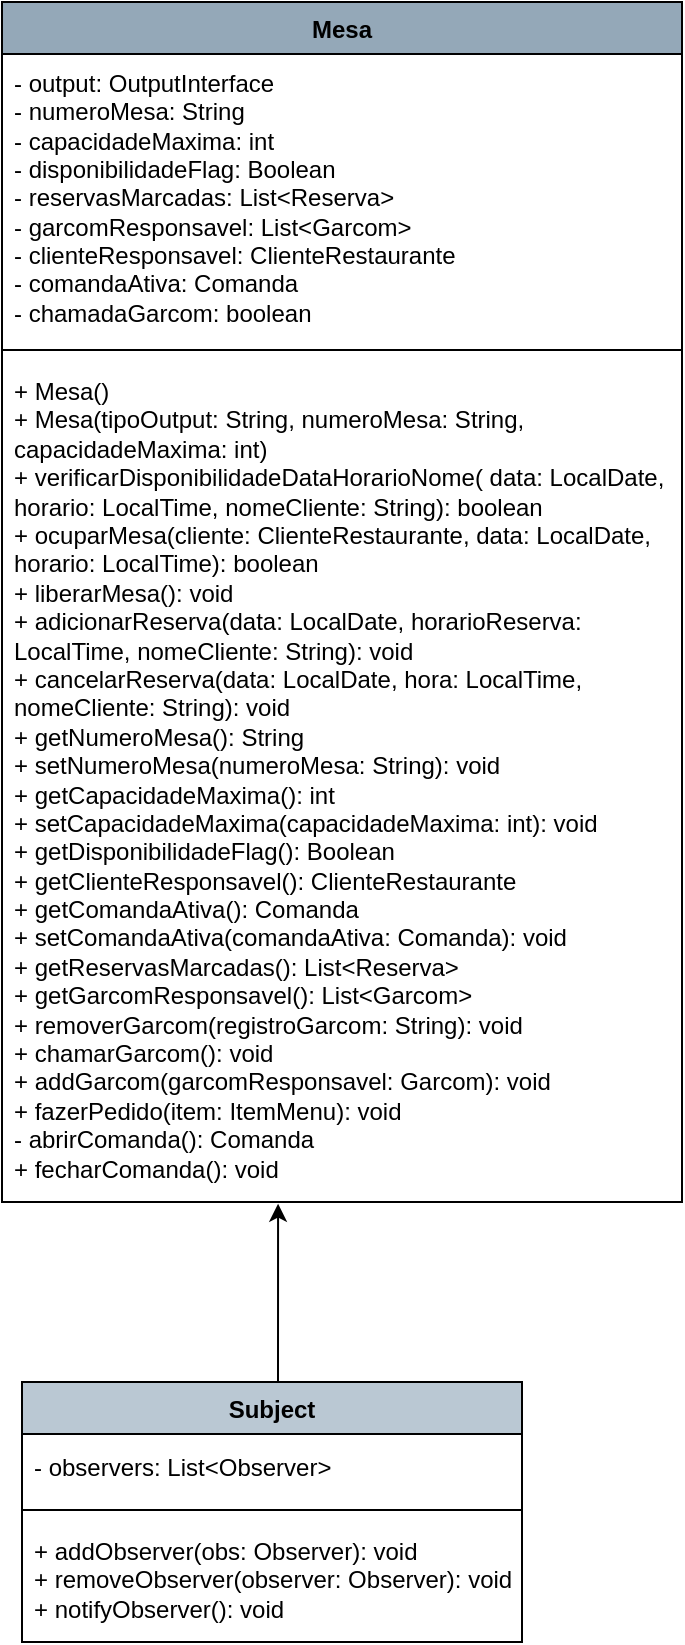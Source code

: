 <mxfile version="24.9.1">
  <diagram name="Página-1" id="5OhTgHmJ90epTRAyEMoB">
    <mxGraphModel dx="2021" dy="1913" grid="1" gridSize="10" guides="1" tooltips="1" connect="1" arrows="1" fold="1" page="1" pageScale="1" pageWidth="827" pageHeight="1169" math="0" shadow="0">
      <root>
        <mxCell id="0" />
        <mxCell id="1" parent="0" />
        <mxCell id="7jelnD_Tbdxtg_aVHxNm-3" value="Mesa" style="swimlane;fontStyle=1;align=center;verticalAlign=top;childLayout=stackLayout;horizontal=1;startSize=26;horizontalStack=0;resizeParent=1;resizeParentMax=0;resizeLast=0;collapsible=1;marginBottom=0;whiteSpace=wrap;html=1;fillColor=#94A8B8;" vertex="1" parent="1">
          <mxGeometry x="-510" y="-630" width="340" height="600" as="geometry" />
        </mxCell>
        <mxCell id="7jelnD_Tbdxtg_aVHxNm-4" value="&lt;div&gt;- output: OutputInterface&amp;nbsp;&lt;br&gt;- numeroMesa: String&amp;nbsp;&lt;br&gt;- capacidadeMaxima: int&amp;nbsp;&lt;br&gt;- disponibilidadeFlag: Boolean&amp;nbsp;&lt;br&gt;- reservasMarcadas: List&amp;lt;Reserva&amp;gt;&amp;nbsp;&lt;br&gt;- garcomResponsavel: List&amp;lt;Garcom&amp;gt;&amp;nbsp;&lt;br&gt;- clienteResponsavel: ClienteRestaurante&amp;nbsp;&lt;br&gt;- comandaAtiva: Comanda&amp;nbsp;&lt;/div&gt;&lt;div&gt;- chamadaGarcom: boolean&lt;span style=&quot;background-color: initial;&quot;&gt;&lt;br&gt;&lt;/span&gt;&lt;/div&gt;" style="text;strokeColor=none;fillColor=none;align=left;verticalAlign=middle;spacingLeft=4;spacingRight=4;overflow=hidden;rotatable=0;points=[[0,0.5],[1,0.5]];portConstraint=eastwest;whiteSpace=wrap;html=1;" vertex="1" parent="7jelnD_Tbdxtg_aVHxNm-3">
          <mxGeometry y="26" width="340" height="144" as="geometry" />
        </mxCell>
        <mxCell id="7jelnD_Tbdxtg_aVHxNm-5" value="" style="line;strokeWidth=1;fillColor=none;align=left;verticalAlign=middle;spacingTop=-1;spacingLeft=3;spacingRight=3;rotatable=0;labelPosition=right;points=[];portConstraint=eastwest;strokeColor=inherit;" vertex="1" parent="7jelnD_Tbdxtg_aVHxNm-3">
          <mxGeometry y="170" width="340" height="8" as="geometry" />
        </mxCell>
        <mxCell id="7jelnD_Tbdxtg_aVHxNm-6" value="+ Mesa()&amp;nbsp;&lt;br&gt;+ Mesa(tipoOutput: String, numeroMesa: String,&amp;nbsp; capacidadeMaxima: int)&amp;nbsp;&lt;br&gt;+ verificarDisponibilidadeDataHorarioNome(&amp;nbsp;data: LocalDate, horario: LocalTime,&amp;nbsp;nomeCliente: String): boolean&amp;nbsp;&lt;br&gt;+ ocuparMesa(cliente: ClienteRestaurante,&amp;nbsp;data: LocalDate, horario: LocalTime): boolean&lt;div&gt;+ liberarMesa(): void&amp;nbsp;&lt;br&gt;+ adicionarReserva(data: LocalDate,&amp;nbsp;horarioReserva: LocalTime,&amp;nbsp;nomeCliente: String): void&amp;nbsp;&lt;br&gt;+ cancelarReserva(data: LocalDate, hora:&amp;nbsp;LocalTime, nomeCliente: String): void&amp;nbsp;&lt;br&gt;+ getNumeroMesa(): String&amp;nbsp;&lt;br&gt;+ setNumeroMesa(numeroMesa: String): void&amp;nbsp;&lt;br&gt;+ getCapacidadeMaxima(): int&amp;nbsp;&lt;br&gt;+ setCapacidadeMaxima(capacidadeMaxima: int):&amp;nbsp;void&amp;nbsp;&lt;br&gt;+ getDisponibilidadeFlag(): Boolean&amp;nbsp;&lt;br&gt;+ getClienteResponsavel(): ClienteRestaurante&amp;nbsp;&lt;br&gt;+ getComandaAtiva(): Comanda&amp;nbsp;&lt;br&gt;+ setComandaAtiva(comandaAtiva: Comanda): void&amp;nbsp;&lt;br&gt;+ getReservasMarcadas(): List&amp;lt;Reserva&amp;gt;&amp;nbsp;&lt;br&gt;+ getGarcomResponsavel(): List&amp;lt;Garcom&amp;gt;&amp;nbsp;&lt;br&gt;+ removerGarcom(registroGarcom: String): void&amp;nbsp;&lt;br&gt;+ chamarGarcom(): void&amp;nbsp;&lt;br&gt;+ addGarcom(garcomResponsavel: Garcom): void&amp;nbsp;&lt;br&gt;+ fazerPedido(item: ItemMenu): void&amp;nbsp;&lt;br&gt;- abrirComanda(): Comanda&amp;nbsp;&lt;br&gt;+ fecharComanda(): void&lt;/div&gt;" style="text;strokeColor=none;fillColor=none;align=left;verticalAlign=middle;spacingLeft=4;spacingRight=4;overflow=hidden;rotatable=0;points=[[0,0.5],[1,0.5]];portConstraint=eastwest;whiteSpace=wrap;html=1;" vertex="1" parent="7jelnD_Tbdxtg_aVHxNm-3">
          <mxGeometry y="178" width="340" height="422" as="geometry" />
        </mxCell>
        <mxCell id="7jelnD_Tbdxtg_aVHxNm-7" value="Subject" style="swimlane;fontStyle=1;align=center;verticalAlign=top;childLayout=stackLayout;horizontal=1;startSize=26;horizontalStack=0;resizeParent=1;resizeParentMax=0;resizeLast=0;collapsible=1;marginBottom=0;whiteSpace=wrap;html=1;fillColor=#BAC8D3;" vertex="1" parent="1">
          <mxGeometry x="-500" y="60" width="250" height="130" as="geometry" />
        </mxCell>
        <mxCell id="7jelnD_Tbdxtg_aVHxNm-8" value="- observers: List&amp;lt;Observer&amp;gt;" style="text;strokeColor=none;fillColor=none;align=left;verticalAlign=middle;spacingLeft=4;spacingRight=4;overflow=hidden;rotatable=0;points=[[0,0.5],[1,0.5]];portConstraint=eastwest;whiteSpace=wrap;html=1;" vertex="1" parent="7jelnD_Tbdxtg_aVHxNm-7">
          <mxGeometry y="26" width="250" height="34" as="geometry" />
        </mxCell>
        <mxCell id="7jelnD_Tbdxtg_aVHxNm-9" value="" style="line;strokeWidth=1;fillColor=none;align=left;verticalAlign=middle;spacingTop=-1;spacingLeft=3;spacingRight=3;rotatable=0;labelPosition=right;points=[];portConstraint=eastwest;strokeColor=inherit;" vertex="1" parent="7jelnD_Tbdxtg_aVHxNm-7">
          <mxGeometry y="60" width="250" height="8" as="geometry" />
        </mxCell>
        <mxCell id="7jelnD_Tbdxtg_aVHxNm-10" value="&lt;div&gt;+ addObserver(obs: Observer): void&lt;/div&gt;&lt;div&gt;+ removeObserver(observer: Observer): void + notifyObserver(): void&amp;nbsp; &amp;nbsp; &amp;nbsp; &amp;nbsp; &amp;nbsp;&amp;nbsp;&lt;/div&gt;" style="text;strokeColor=none;fillColor=none;align=left;verticalAlign=middle;spacingLeft=4;spacingRight=4;overflow=hidden;rotatable=0;points=[[0,0.5],[1,0.5]];portConstraint=eastwest;whiteSpace=wrap;html=1;" vertex="1" parent="7jelnD_Tbdxtg_aVHxNm-7">
          <mxGeometry y="68" width="250" height="62" as="geometry" />
        </mxCell>
        <mxCell id="7jelnD_Tbdxtg_aVHxNm-11" style="edgeStyle=orthogonalEdgeStyle;rounded=0;orthogonalLoop=1;jettySize=auto;html=1;exitX=0.5;exitY=0;exitDx=0;exitDy=0;entryX=0.406;entryY=1.002;entryDx=0;entryDy=0;entryPerimeter=0;" edge="1" parent="1" source="7jelnD_Tbdxtg_aVHxNm-7" target="7jelnD_Tbdxtg_aVHxNm-6">
          <mxGeometry relative="1" as="geometry">
            <Array as="points">
              <mxPoint x="-372" y="60" />
            </Array>
          </mxGeometry>
        </mxCell>
      </root>
    </mxGraphModel>
  </diagram>
</mxfile>
